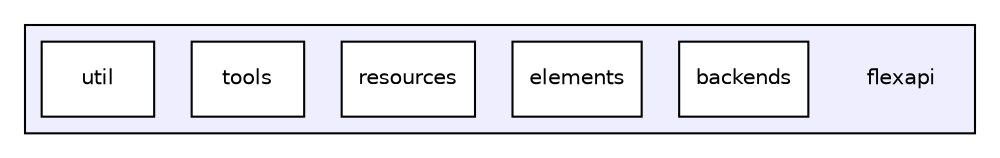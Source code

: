 digraph "flexapi" {
  compound=true
  node [ fontsize="10", fontname="Helvetica"];
  edge [ labelfontsize="10", labelfontname="Helvetica"];
  subgraph clusterdir_1b71947cc889af86b0fe3437fc04a964 {
    graph [ bgcolor="#eeeeff", pencolor="black", label="" URL="dir_1b71947cc889af86b0fe3437fc04a964.html"];
    dir_1b71947cc889af86b0fe3437fc04a964 [shape=plaintext label="flexapi"];
    dir_89b04c9f3e32fe15df4bccaffa07342a [shape=box label="backends" color="black" fillcolor="white" style="filled" URL="dir_89b04c9f3e32fe15df4bccaffa07342a.html"];
    dir_366a2378e1f86b20771d185a9c365d60 [shape=box label="elements" color="black" fillcolor="white" style="filled" URL="dir_366a2378e1f86b20771d185a9c365d60.html"];
    dir_19c452099e014c8a626edf712d6f3193 [shape=box label="resources" color="black" fillcolor="white" style="filled" URL="dir_19c452099e014c8a626edf712d6f3193.html"];
    dir_c84af4ba2d8bbd6111eb6ea4efd7a6dd [shape=box label="tools" color="black" fillcolor="white" style="filled" URL="dir_c84af4ba2d8bbd6111eb6ea4efd7a6dd.html"];
    dir_64fb15791728cccccce889a49c3a7b37 [shape=box label="util" color="black" fillcolor="white" style="filled" URL="dir_64fb15791728cccccce889a49c3a7b37.html"];
  }
}
